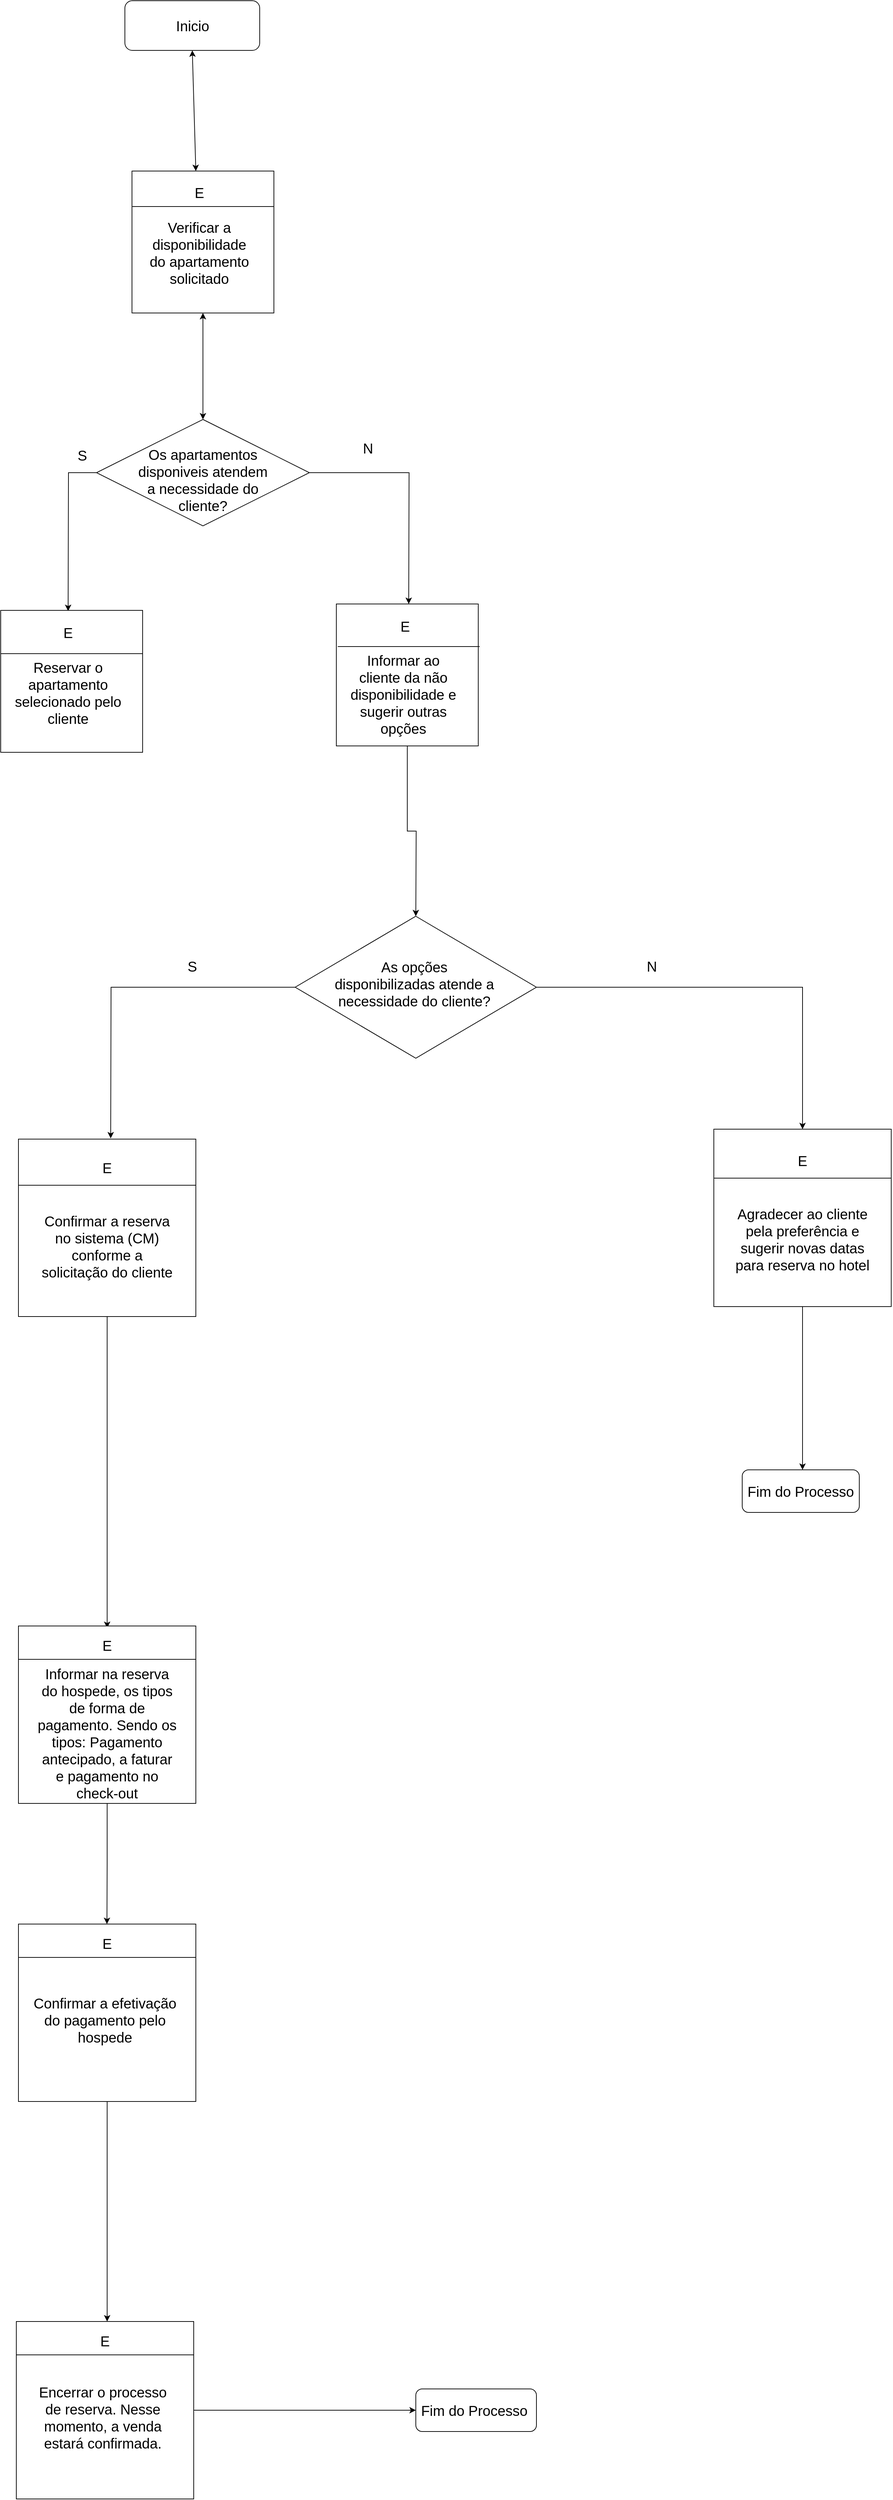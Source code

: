 <mxfile version="15.2.7" type="github" pages="2">
  <diagram id="D8xPuELbZIahjoYPrygg" name="Page-1">
    <mxGraphModel dx="2131" dy="567" grid="1" gridSize="10" guides="1" tooltips="1" connect="1" arrows="1" fold="1" page="1" pageScale="1" pageWidth="827" pageHeight="1169" math="0" shadow="0">
      <root>
        <mxCell id="0" />
        <mxCell id="1" parent="0" />
        <mxCell id="G-JNESvF-hCAvfuxsq3e-1" value="" style="rounded=1;whiteSpace=wrap;html=1;" vertex="1" parent="1">
          <mxGeometry x="140" y="110" width="190" height="70" as="geometry" />
        </mxCell>
        <mxCell id="G-JNESvF-hCAvfuxsq3e-2" value="&lt;font style=&quot;font-size: 20px&quot;&gt;Inicio&lt;/font&gt;" style="text;html=1;resizable=0;autosize=1;align=center;verticalAlign=middle;points=[];fillColor=none;strokeColor=none;rounded=0;fontSize=20;" vertex="1" parent="1">
          <mxGeometry x="205" y="130" width="60" height="30" as="geometry" />
        </mxCell>
        <mxCell id="G-JNESvF-hCAvfuxsq3e-3" value="" style="endArrow=classic;startArrow=classic;html=1;entryX=0.5;entryY=1;entryDx=0;entryDy=0;" edge="1" parent="1" target="G-JNESvF-hCAvfuxsq3e-1">
          <mxGeometry width="50" height="50" relative="1" as="geometry">
            <mxPoint x="240" y="350" as="sourcePoint" />
            <mxPoint x="250" y="210" as="targetPoint" />
          </mxGeometry>
        </mxCell>
        <mxCell id="G-JNESvF-hCAvfuxsq3e-6" value="" style="whiteSpace=wrap;html=1;aspect=fixed;" vertex="1" parent="1">
          <mxGeometry x="150" y="350" width="200" height="200" as="geometry" />
        </mxCell>
        <mxCell id="G-JNESvF-hCAvfuxsq3e-7" value="" style="endArrow=none;html=1;entryX=1;entryY=0.25;entryDx=0;entryDy=0;exitX=0;exitY=0.25;exitDx=0;exitDy=0;" edge="1" parent="1" source="G-JNESvF-hCAvfuxsq3e-6" target="G-JNESvF-hCAvfuxsq3e-6">
          <mxGeometry width="50" height="50" relative="1" as="geometry">
            <mxPoint x="140" y="430" as="sourcePoint" />
            <mxPoint x="590" y="450" as="targetPoint" />
          </mxGeometry>
        </mxCell>
        <mxCell id="G-JNESvF-hCAvfuxsq3e-5" value="&lt;font style=&quot;font-size: 20px&quot;&gt;E&lt;/font&gt;" style="text;html=1;strokeColor=none;fillColor=none;align=center;verticalAlign=middle;whiteSpace=wrap;rounded=0;" vertex="1" parent="1">
          <mxGeometry x="225" y="370" width="40" height="20" as="geometry" />
        </mxCell>
        <mxCell id="G-JNESvF-hCAvfuxsq3e-10" value="&lt;font style=&quot;font-size: 20px&quot;&gt;Verificar a disponibilidade do apartamento solicitado&lt;/font&gt;" style="text;html=1;strokeColor=none;fillColor=none;align=center;verticalAlign=middle;whiteSpace=wrap;rounded=0;" vertex="1" parent="1">
          <mxGeometry x="165" y="460" width="160" height="10" as="geometry" />
        </mxCell>
        <mxCell id="G-JNESvF-hCAvfuxsq3e-11" value="" style="endArrow=classic;startArrow=classic;html=1;entryX=0.5;entryY=1;entryDx=0;entryDy=0;exitX=0.5;exitY=0;exitDx=0;exitDy=0;" edge="1" parent="1" source="G-JNESvF-hCAvfuxsq3e-12" target="G-JNESvF-hCAvfuxsq3e-6">
          <mxGeometry width="50" height="50" relative="1" as="geometry">
            <mxPoint x="240" y="700" as="sourcePoint" />
            <mxPoint x="270" y="550" as="targetPoint" />
          </mxGeometry>
        </mxCell>
        <mxCell id="k2B3AoLcdQhBK3Ua2kND-1" style="edgeStyle=orthogonalEdgeStyle;rounded=0;orthogonalLoop=1;jettySize=auto;html=1;" edge="1" parent="1" source="G-JNESvF-hCAvfuxsq3e-12">
          <mxGeometry relative="1" as="geometry">
            <mxPoint x="60" y="970" as="targetPoint" />
          </mxGeometry>
        </mxCell>
        <mxCell id="k2B3AoLcdQhBK3Ua2kND-2" style="edgeStyle=orthogonalEdgeStyle;rounded=0;orthogonalLoop=1;jettySize=auto;html=1;exitX=1;exitY=0.5;exitDx=0;exitDy=0;" edge="1" parent="1" source="G-JNESvF-hCAvfuxsq3e-12">
          <mxGeometry relative="1" as="geometry">
            <mxPoint x="540" y="960" as="targetPoint" />
          </mxGeometry>
        </mxCell>
        <mxCell id="G-JNESvF-hCAvfuxsq3e-12" value="" style="rhombus;whiteSpace=wrap;html=1;" vertex="1" parent="1">
          <mxGeometry x="100" y="700" width="300" height="150" as="geometry" />
        </mxCell>
        <mxCell id="G-JNESvF-hCAvfuxsq3e-13" value="&lt;font style=&quot;font-size: 20px&quot;&gt;Os apartamentos disponiveis atendem a necessidade do cliente?&lt;/font&gt;" style="text;html=1;strokeColor=none;fillColor=none;align=center;verticalAlign=middle;whiteSpace=wrap;rounded=0;" vertex="1" parent="1">
          <mxGeometry x="150" y="780" width="200" height="10" as="geometry" />
        </mxCell>
        <mxCell id="k2B3AoLcdQhBK3Ua2kND-4" value="&lt;font style=&quot;font-size: 20px&quot;&gt;&amp;nbsp;N&lt;/font&gt;" style="text;html=1;strokeColor=none;fillColor=none;align=center;verticalAlign=middle;whiteSpace=wrap;rounded=0;" vertex="1" parent="1">
          <mxGeometry x="460" y="730" width="40" height="20" as="geometry" />
        </mxCell>
        <mxCell id="k2B3AoLcdQhBK3Ua2kND-6" value="&lt;font style=&quot;font-size: 20px&quot;&gt;S&lt;/font&gt;" style="text;html=1;strokeColor=none;fillColor=none;align=center;verticalAlign=middle;whiteSpace=wrap;rounded=0;" vertex="1" parent="1">
          <mxGeometry x="60" y="740" width="40" height="20" as="geometry" />
        </mxCell>
        <mxCell id="k2B3AoLcdQhBK3Ua2kND-7" value="" style="whiteSpace=wrap;html=1;aspect=fixed;" vertex="1" parent="1">
          <mxGeometry x="-35" y="969" width="200" height="200" as="geometry" />
        </mxCell>
        <mxCell id="k2B3AoLcdQhBK3Ua2kND-11" value="&lt;font style=&quot;font-size: 20px&quot;&gt;E&lt;/font&gt;" style="text;html=1;strokeColor=none;fillColor=none;align=center;verticalAlign=middle;whiteSpace=wrap;rounded=0;" vertex="1" parent="1">
          <mxGeometry x="40" y="990" width="40" height="20" as="geometry" />
        </mxCell>
        <mxCell id="k2B3AoLcdQhBK3Ua2kND-12" value="&lt;font style=&quot;font-size: 20px&quot;&gt;Reservar o apartamento selecionado pelo cliente&lt;/font&gt;" style="text;html=1;strokeColor=none;fillColor=none;align=center;verticalAlign=middle;whiteSpace=wrap;rounded=0;" vertex="1" parent="1">
          <mxGeometry x="-20" y="1080" width="160" height="10" as="geometry" />
        </mxCell>
        <mxCell id="k2B3AoLcdQhBK3Ua2kND-17" style="edgeStyle=orthogonalEdgeStyle;rounded=0;orthogonalLoop=1;jettySize=auto;html=1;exitX=0.5;exitY=1;exitDx=0;exitDy=0;" edge="1" parent="1" source="k2B3AoLcdQhBK3Ua2kND-13">
          <mxGeometry relative="1" as="geometry">
            <mxPoint x="550.0" y="1400" as="targetPoint" />
          </mxGeometry>
        </mxCell>
        <mxCell id="k2B3AoLcdQhBK3Ua2kND-13" value="" style="whiteSpace=wrap;html=1;aspect=fixed;" vertex="1" parent="1">
          <mxGeometry x="438" y="960" width="200" height="200" as="geometry" />
        </mxCell>
        <mxCell id="k2B3AoLcdQhBK3Ua2kND-14" value="&lt;font style=&quot;font-size: 20px&quot;&gt;E&lt;/font&gt;" style="text;html=1;strokeColor=none;fillColor=none;align=center;verticalAlign=middle;whiteSpace=wrap;rounded=0;" vertex="1" parent="1">
          <mxGeometry x="515" y="981" width="40" height="20" as="geometry" />
        </mxCell>
        <mxCell id="k2B3AoLcdQhBK3Ua2kND-15" value="&lt;span style=&quot;font-size: 20px&quot;&gt;Informar ao cliente da não disponibilidade e sugerir outras opções&lt;/span&gt;" style="text;html=1;strokeColor=none;fillColor=none;align=center;verticalAlign=middle;whiteSpace=wrap;rounded=0;" vertex="1" parent="1">
          <mxGeometry x="455" y="1082" width="155" height="10" as="geometry" />
        </mxCell>
        <mxCell id="k2B3AoLcdQhBK3Ua2kND-10" value="" style="endArrow=none;html=1;entryX=1;entryY=0.25;entryDx=0;entryDy=0;exitX=0;exitY=0.25;exitDx=0;exitDy=0;" edge="1" parent="1">
          <mxGeometry width="50" height="50" relative="1" as="geometry">
            <mxPoint x="440" y="1020" as="sourcePoint" />
            <mxPoint x="640" y="1020" as="targetPoint" />
          </mxGeometry>
        </mxCell>
        <mxCell id="k2B3AoLcdQhBK3Ua2kND-16" value="" style="endArrow=none;html=1;entryX=1;entryY=0.25;entryDx=0;entryDy=0;exitX=0;exitY=0.25;exitDx=0;exitDy=0;" edge="1" parent="1">
          <mxGeometry width="50" height="50" relative="1" as="geometry">
            <mxPoint x="-35" y="1030" as="sourcePoint" />
            <mxPoint x="165" y="1030" as="targetPoint" />
          </mxGeometry>
        </mxCell>
        <mxCell id="k2B3AoLcdQhBK3Ua2kND-20" style="edgeStyle=orthogonalEdgeStyle;rounded=0;orthogonalLoop=1;jettySize=auto;html=1;" edge="1" parent="1" source="k2B3AoLcdQhBK3Ua2kND-18">
          <mxGeometry relative="1" as="geometry">
            <mxPoint x="120" y="1713" as="targetPoint" />
          </mxGeometry>
        </mxCell>
        <mxCell id="k2B3AoLcdQhBK3Ua2kND-21" style="edgeStyle=orthogonalEdgeStyle;rounded=0;orthogonalLoop=1;jettySize=auto;html=1;exitX=1;exitY=0.5;exitDx=0;exitDy=0;entryX=0.5;entryY=0;entryDx=0;entryDy=0;" edge="1" parent="1" source="k2B3AoLcdQhBK3Ua2kND-18" target="k2B3AoLcdQhBK3Ua2kND-26">
          <mxGeometry relative="1" as="geometry">
            <mxPoint x="1100" y="1690" as="targetPoint" />
          </mxGeometry>
        </mxCell>
        <mxCell id="k2B3AoLcdQhBK3Ua2kND-18" value="" style="rhombus;whiteSpace=wrap;html=1;" vertex="1" parent="1">
          <mxGeometry x="380" y="1400" width="340" height="200" as="geometry" />
        </mxCell>
        <mxCell id="k2B3AoLcdQhBK3Ua2kND-19" value="&lt;span style=&quot;font-size: 20px&quot;&gt;As opções disponibilizadas atende a necessidade do cliente?&lt;/span&gt;" style="text;html=1;strokeColor=none;fillColor=none;align=center;verticalAlign=middle;whiteSpace=wrap;rounded=0;" vertex="1" parent="1">
          <mxGeometry x="433" y="1490" width="230" height="10" as="geometry" />
        </mxCell>
        <mxCell id="k2B3AoLcdQhBK3Ua2kND-22" value="&lt;font style=&quot;font-size: 20px&quot;&gt;&amp;nbsp;N&lt;/font&gt;" style="text;html=1;strokeColor=none;fillColor=none;align=center;verticalAlign=middle;whiteSpace=wrap;rounded=0;" vertex="1" parent="1">
          <mxGeometry x="860" y="1460" width="40" height="20" as="geometry" />
        </mxCell>
        <mxCell id="k2B3AoLcdQhBK3Ua2kND-23" value="&lt;font style=&quot;font-size: 20px&quot;&gt;S&lt;/font&gt;" style="text;html=1;strokeColor=none;fillColor=none;align=center;verticalAlign=middle;whiteSpace=wrap;rounded=0;" vertex="1" parent="1">
          <mxGeometry x="215" y="1460" width="40" height="20" as="geometry" />
        </mxCell>
        <mxCell id="k2B3AoLcdQhBK3Ua2kND-38" style="edgeStyle=orthogonalEdgeStyle;rounded=0;orthogonalLoop=1;jettySize=auto;html=1;" edge="1" parent="1" source="k2B3AoLcdQhBK3Ua2kND-25">
          <mxGeometry relative="1" as="geometry">
            <mxPoint x="115.0" y="2402.857" as="targetPoint" />
          </mxGeometry>
        </mxCell>
        <mxCell id="k2B3AoLcdQhBK3Ua2kND-25" value="" style="whiteSpace=wrap;html=1;aspect=fixed;" vertex="1" parent="1">
          <mxGeometry x="-10" y="1714" width="250" height="250" as="geometry" />
        </mxCell>
        <mxCell id="k2B3AoLcdQhBK3Ua2kND-56" style="edgeStyle=orthogonalEdgeStyle;rounded=0;orthogonalLoop=1;jettySize=auto;html=1;" edge="1" parent="1" source="k2B3AoLcdQhBK3Ua2kND-26">
          <mxGeometry relative="1" as="geometry">
            <mxPoint x="1095" y="2180" as="targetPoint" />
          </mxGeometry>
        </mxCell>
        <mxCell id="k2B3AoLcdQhBK3Ua2kND-26" value="" style="whiteSpace=wrap;html=1;aspect=fixed;" vertex="1" parent="1">
          <mxGeometry x="970" y="1700" width="250" height="250" as="geometry" />
        </mxCell>
        <mxCell id="k2B3AoLcdQhBK3Ua2kND-27" value="&lt;font style=&quot;font-size: 20px&quot;&gt;E&lt;/font&gt;" style="text;html=1;strokeColor=none;fillColor=none;align=center;verticalAlign=middle;whiteSpace=wrap;rounded=0;" vertex="1" parent="1">
          <mxGeometry x="1075" y="1734" width="40" height="20" as="geometry" />
        </mxCell>
        <mxCell id="k2B3AoLcdQhBK3Ua2kND-28" value="&lt;span style=&quot;font-size: 20px&quot;&gt;Agradecer ao cliente pela preferência e sugerir novas datas para reserva no hotel&lt;/span&gt;" style="text;html=1;strokeColor=none;fillColor=none;align=center;verticalAlign=middle;whiteSpace=wrap;rounded=0;" vertex="1" parent="1">
          <mxGeometry x="995" y="1850" width="200" height="10" as="geometry" />
        </mxCell>
        <mxCell id="k2B3AoLcdQhBK3Ua2kND-29" value="" style="endArrow=none;html=1;exitX=0;exitY=0.25;exitDx=0;exitDy=0;" edge="1" parent="1">
          <mxGeometry width="50" height="50" relative="1" as="geometry">
            <mxPoint x="970.0" y="1769.0" as="sourcePoint" />
            <mxPoint x="1220" y="1769" as="targetPoint" />
          </mxGeometry>
        </mxCell>
        <mxCell id="k2B3AoLcdQhBK3Ua2kND-35" value="&lt;font style=&quot;font-size: 20px&quot;&gt;E&lt;/font&gt;" style="text;html=1;strokeColor=none;fillColor=none;align=center;verticalAlign=middle;whiteSpace=wrap;rounded=0;" vertex="1" parent="1">
          <mxGeometry x="95" y="1744" width="40" height="20" as="geometry" />
        </mxCell>
        <mxCell id="k2B3AoLcdQhBK3Ua2kND-36" value="&lt;span style=&quot;font-size: 20px&quot;&gt;Confirmar a reserva no sistema (CM) conforme a solicitação do cliente&lt;/span&gt;" style="text;html=1;strokeColor=none;fillColor=none;align=center;verticalAlign=middle;whiteSpace=wrap;rounded=0;" vertex="1" parent="1">
          <mxGeometry x="15" y="1860" width="200" height="10" as="geometry" />
        </mxCell>
        <mxCell id="k2B3AoLcdQhBK3Ua2kND-37" value="" style="endArrow=none;html=1;exitX=0;exitY=0.25;exitDx=0;exitDy=0;" edge="1" parent="1">
          <mxGeometry width="50" height="50" relative="1" as="geometry">
            <mxPoint x="-10" y="1779" as="sourcePoint" />
            <mxPoint x="240" y="1779" as="targetPoint" />
          </mxGeometry>
        </mxCell>
        <mxCell id="k2B3AoLcdQhBK3Ua2kND-43" style="edgeStyle=orthogonalEdgeStyle;rounded=0;orthogonalLoop=1;jettySize=auto;html=1;exitX=0.5;exitY=1;exitDx=0;exitDy=0;" edge="1" parent="1" source="k2B3AoLcdQhBK3Ua2kND-39">
          <mxGeometry relative="1" as="geometry">
            <mxPoint x="114.714" y="2820" as="targetPoint" />
          </mxGeometry>
        </mxCell>
        <mxCell id="k2B3AoLcdQhBK3Ua2kND-39" value="" style="whiteSpace=wrap;html=1;aspect=fixed;" vertex="1" parent="1">
          <mxGeometry x="-10" y="2400" width="250" height="250" as="geometry" />
        </mxCell>
        <mxCell id="k2B3AoLcdQhBK3Ua2kND-40" value="&lt;font style=&quot;font-size: 20px&quot;&gt;E&lt;/font&gt;" style="text;html=1;strokeColor=none;fillColor=none;align=center;verticalAlign=middle;whiteSpace=wrap;rounded=0;" vertex="1" parent="1">
          <mxGeometry x="95" y="2417" width="40" height="20" as="geometry" />
        </mxCell>
        <mxCell id="k2B3AoLcdQhBK3Ua2kND-41" value="&lt;span style=&quot;font-size: 20px&quot;&gt;Informar na reserva do hospede, os tipos de forma de pagamento. Sendo os tipos: Pagamento antecipado, a faturar e pagamento no check-out&lt;/span&gt;" style="text;html=1;strokeColor=none;fillColor=none;align=center;verticalAlign=middle;whiteSpace=wrap;rounded=0;" vertex="1" parent="1">
          <mxGeometry x="15" y="2546" width="200" height="10" as="geometry" />
        </mxCell>
        <mxCell id="k2B3AoLcdQhBK3Ua2kND-42" value="" style="endArrow=none;html=1;exitX=0;exitY=0.25;exitDx=0;exitDy=0;" edge="1" parent="1">
          <mxGeometry width="50" height="50" relative="1" as="geometry">
            <mxPoint x="-10" y="2447" as="sourcePoint" />
            <mxPoint x="240.0" y="2447" as="targetPoint" />
          </mxGeometry>
        </mxCell>
        <mxCell id="k2B3AoLcdQhBK3Ua2kND-48" style="edgeStyle=orthogonalEdgeStyle;rounded=0;orthogonalLoop=1;jettySize=auto;html=1;" edge="1" parent="1" source="k2B3AoLcdQhBK3Ua2kND-44">
          <mxGeometry relative="1" as="geometry">
            <mxPoint x="115.0" y="3380" as="targetPoint" />
          </mxGeometry>
        </mxCell>
        <mxCell id="k2B3AoLcdQhBK3Ua2kND-44" value="" style="whiteSpace=wrap;html=1;aspect=fixed;" vertex="1" parent="1">
          <mxGeometry x="-10" y="2820" width="250" height="250" as="geometry" />
        </mxCell>
        <mxCell id="k2B3AoLcdQhBK3Ua2kND-45" value="&lt;font style=&quot;font-size: 20px&quot;&gt;E&lt;/font&gt;" style="text;html=1;strokeColor=none;fillColor=none;align=center;verticalAlign=middle;whiteSpace=wrap;rounded=0;" vertex="1" parent="1">
          <mxGeometry x="95" y="2837" width="40" height="20" as="geometry" />
        </mxCell>
        <mxCell id="k2B3AoLcdQhBK3Ua2kND-46" value="&lt;span style=&quot;font-size: 20px&quot;&gt;Confirmar a efetivação do pagamento pelo hospede&lt;/span&gt;" style="text;html=1;strokeColor=none;fillColor=none;align=center;verticalAlign=middle;whiteSpace=wrap;rounded=0;" vertex="1" parent="1">
          <mxGeometry x="9" y="2950" width="206" height="10" as="geometry" />
        </mxCell>
        <mxCell id="k2B3AoLcdQhBK3Ua2kND-47" value="" style="endArrow=none;html=1;exitX=0;exitY=0.25;exitDx=0;exitDy=0;" edge="1" parent="1">
          <mxGeometry width="50" height="50" relative="1" as="geometry">
            <mxPoint x="-10" y="2867" as="sourcePoint" />
            <mxPoint x="240.0" y="2867" as="targetPoint" />
          </mxGeometry>
        </mxCell>
        <mxCell id="k2B3AoLcdQhBK3Ua2kND-53" style="edgeStyle=orthogonalEdgeStyle;rounded=0;orthogonalLoop=1;jettySize=auto;html=1;" edge="1" parent="1" source="k2B3AoLcdQhBK3Ua2kND-49" target="k2B3AoLcdQhBK3Ua2kND-54">
          <mxGeometry relative="1" as="geometry">
            <mxPoint x="610" y="3505" as="targetPoint" />
          </mxGeometry>
        </mxCell>
        <mxCell id="k2B3AoLcdQhBK3Ua2kND-49" value="" style="whiteSpace=wrap;html=1;aspect=fixed;" vertex="1" parent="1">
          <mxGeometry x="-13" y="3380" width="250" height="250" as="geometry" />
        </mxCell>
        <mxCell id="k2B3AoLcdQhBK3Ua2kND-50" value="&lt;font style=&quot;font-size: 20px&quot;&gt;E&lt;/font&gt;" style="text;html=1;strokeColor=none;fillColor=none;align=center;verticalAlign=middle;whiteSpace=wrap;rounded=0;" vertex="1" parent="1">
          <mxGeometry x="92" y="3397" width="40" height="20" as="geometry" />
        </mxCell>
        <mxCell id="k2B3AoLcdQhBK3Ua2kND-51" value="&lt;span style=&quot;font-size: 20px&quot;&gt;Encerrar o processo de reserva. Nesse momento, a venda estará confirmada.&lt;/span&gt;" style="text;html=1;strokeColor=none;fillColor=none;align=center;verticalAlign=middle;whiteSpace=wrap;rounded=0;" vertex="1" parent="1">
          <mxGeometry x="6" y="3510" width="206" height="10" as="geometry" />
        </mxCell>
        <mxCell id="k2B3AoLcdQhBK3Ua2kND-52" value="" style="endArrow=none;html=1;exitX=0;exitY=0.25;exitDx=0;exitDy=0;" edge="1" parent="1">
          <mxGeometry width="50" height="50" relative="1" as="geometry">
            <mxPoint x="-13" y="3427" as="sourcePoint" />
            <mxPoint x="237.0" y="3427" as="targetPoint" />
          </mxGeometry>
        </mxCell>
        <mxCell id="k2B3AoLcdQhBK3Ua2kND-54" value="" style="rounded=1;whiteSpace=wrap;html=1;" vertex="1" parent="1">
          <mxGeometry x="550" y="3475" width="170" height="60" as="geometry" />
        </mxCell>
        <mxCell id="k2B3AoLcdQhBK3Ua2kND-55" value="&lt;font style=&quot;font-size: 20px&quot;&gt;Fim do Processo&lt;/font&gt;" style="text;html=1;resizable=0;autosize=1;align=center;verticalAlign=middle;points=[];fillColor=none;strokeColor=none;rounded=0;" vertex="1" parent="1">
          <mxGeometry x="547" y="3495" width="170" height="20" as="geometry" />
        </mxCell>
        <mxCell id="k2B3AoLcdQhBK3Ua2kND-57" value="" style="rounded=1;whiteSpace=wrap;html=1;" vertex="1" parent="1">
          <mxGeometry x="1010" y="2180" width="165" height="60" as="geometry" />
        </mxCell>
        <mxCell id="k2B3AoLcdQhBK3Ua2kND-58" value="&lt;font style=&quot;font-size: 20px&quot;&gt;Fim do Processo&lt;/font&gt;" style="text;html=1;resizable=0;autosize=1;align=center;verticalAlign=middle;points=[];fillColor=none;strokeColor=none;rounded=0;" vertex="1" parent="1">
          <mxGeometry x="1007" y="2200" width="170" height="20" as="geometry" />
        </mxCell>
      </root>
    </mxGraphModel>
  </diagram>
  <diagram id="dzzK3G4vKQ9KvIIwy7C9" name="Page-2">
    <mxGraphModel dx="3166" dy="1377" grid="1" gridSize="10" guides="1" tooltips="1" connect="1" arrows="1" fold="1" page="1" pageScale="1" pageWidth="827" pageHeight="1169" math="0" shadow="0">
      <root>
        <mxCell id="ErkUvXM7JYsXxh1iPcFE-0" />
        <mxCell id="ErkUvXM7JYsXxh1iPcFE-1" parent="ErkUvXM7JYsXxh1iPcFE-0" />
      </root>
    </mxGraphModel>
  </diagram>
</mxfile>
